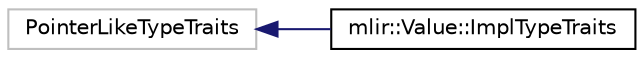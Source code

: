 digraph "Graphical Class Hierarchy"
{
  bgcolor="transparent";
  edge [fontname="Helvetica",fontsize="10",labelfontname="Helvetica",labelfontsize="10"];
  node [fontname="Helvetica",fontsize="10",shape=record];
  rankdir="LR";
  Node318 [label="PointerLikeTypeTraits",height=0.2,width=0.4,color="grey75"];
  Node318 -> Node0 [dir="back",color="midnightblue",fontsize="10",style="solid",fontname="Helvetica"];
  Node0 [label="mlir::Value::ImplTypeTraits",height=0.2,width=0.4,color="black",URL="$structmlir_1_1Value_1_1ImplTypeTraits.html",tooltip="This value represents the &#39;owner&#39; of the value and its kind. "];
}
